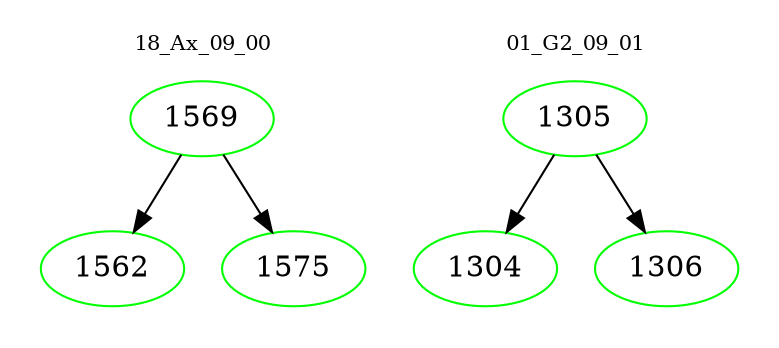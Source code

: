 digraph{
subgraph cluster_0 {
color = white
label = "18_Ax_09_00";
fontsize=10;
T0_1569 [label="1569", color="green"]
T0_1569 -> T0_1562 [color="black"]
T0_1562 [label="1562", color="green"]
T0_1569 -> T0_1575 [color="black"]
T0_1575 [label="1575", color="green"]
}
subgraph cluster_1 {
color = white
label = "01_G2_09_01";
fontsize=10;
T1_1305 [label="1305", color="green"]
T1_1305 -> T1_1304 [color="black"]
T1_1304 [label="1304", color="green"]
T1_1305 -> T1_1306 [color="black"]
T1_1306 [label="1306", color="green"]
}
}
